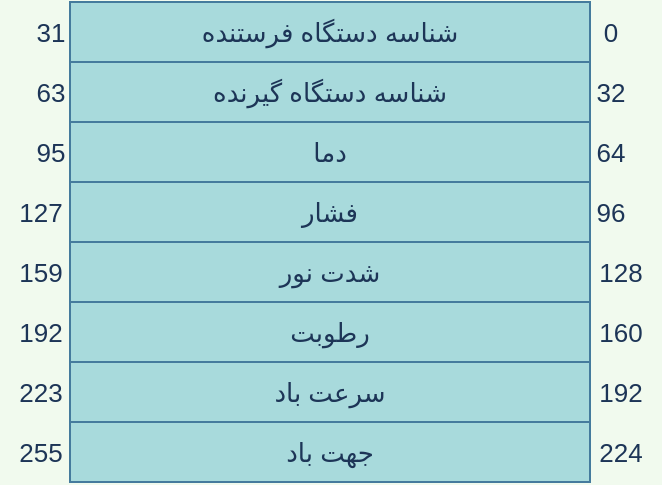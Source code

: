<mxfile version="13.7.9" type="device"><diagram id="DdK4FDCx0j2Pp8HMLk2k" name="Page-1"><mxGraphModel dx="599" dy="314" grid="1" gridSize="10" guides="1" tooltips="1" connect="1" arrows="1" fold="1" page="1" pageScale="1" pageWidth="850" pageHeight="1100" background="#F1FAEE" math="0" shadow="0"><root><mxCell id="0"/><mxCell id="1" parent="0"/><mxCell id="NUlO2L49hkpq0qwZgtal-1" value="شناسه دستگاه فرستنده" style="rounded=0;whiteSpace=wrap;html=1;fillColor=#A8DADC;strokeColor=#457B9D;fontColor=#1D3557;fontSize=13;" vertex="1" parent="1"><mxGeometry x="360" y="210" width="260" height="30" as="geometry"/></mxCell><mxCell id="NUlO2L49hkpq0qwZgtal-2" value="شناسه دستگاه گیرنده" style="rounded=0;whiteSpace=wrap;html=1;fillColor=#A8DADC;strokeColor=#457B9D;fontColor=#1D3557;fontSize=13;" vertex="1" parent="1"><mxGeometry x="360" y="240" width="260" height="30" as="geometry"/></mxCell><mxCell id="NUlO2L49hkpq0qwZgtal-3" value="دما" style="rounded=0;whiteSpace=wrap;html=1;fillColor=#A8DADC;strokeColor=#457B9D;fontColor=#1D3557;fontSize=13;" vertex="1" parent="1"><mxGeometry x="360" y="270" width="260" height="30" as="geometry"/></mxCell><mxCell id="NUlO2L49hkpq0qwZgtal-4" value="فشار" style="rounded=0;whiteSpace=wrap;html=1;fillColor=#A8DADC;strokeColor=#457B9D;fontColor=#1D3557;fontSize=13;" vertex="1" parent="1"><mxGeometry x="360" y="300" width="260" height="30" as="geometry"/></mxCell><mxCell id="NUlO2L49hkpq0qwZgtal-5" value="شدت نور" style="rounded=0;whiteSpace=wrap;html=1;fillColor=#A8DADC;strokeColor=#457B9D;fontColor=#1D3557;fontSize=13;" vertex="1" parent="1"><mxGeometry x="360" y="330" width="260" height="30" as="geometry"/></mxCell><mxCell id="NUlO2L49hkpq0qwZgtal-6" value="رطوبت" style="rounded=0;whiteSpace=wrap;html=1;fillColor=#A8DADC;strokeColor=#457B9D;fontColor=#1D3557;fontSize=13;" vertex="1" parent="1"><mxGeometry x="360" y="360" width="260" height="30" as="geometry"/></mxCell><mxCell id="NUlO2L49hkpq0qwZgtal-7" value="&lt;div style=&quot;font-size: 13px;&quot;&gt;سرعت باد&lt;/div&gt;" style="rounded=0;whiteSpace=wrap;html=1;fillColor=#A8DADC;strokeColor=#457B9D;fontColor=#1D3557;fontSize=13;" vertex="1" parent="1"><mxGeometry x="360" y="390" width="260" height="30" as="geometry"/></mxCell><mxCell id="NUlO2L49hkpq0qwZgtal-8" value="جهت باد" style="rounded=0;whiteSpace=wrap;html=1;fillColor=#A8DADC;strokeColor=#457B9D;fontColor=#1D3557;fontSize=13;" vertex="1" parent="1"><mxGeometry x="360" y="420" width="260" height="30" as="geometry"/></mxCell><mxCell id="NUlO2L49hkpq0qwZgtal-9" value="0" style="text;html=1;align=center;verticalAlign=middle;resizable=0;points=[];autosize=1;fontColor=#1D3557;fontSize=13;" vertex="1" parent="1"><mxGeometry x="620" y="215" width="20" height="20" as="geometry"/></mxCell><mxCell id="NUlO2L49hkpq0qwZgtal-10" value="31" style="text;html=1;align=center;verticalAlign=middle;resizable=0;points=[];autosize=1;fontColor=#1D3557;fontSize=13;" vertex="1" parent="1"><mxGeometry x="335" y="215" width="30" height="20" as="geometry"/></mxCell><mxCell id="NUlO2L49hkpq0qwZgtal-11" value="32" style="text;html=1;align=center;verticalAlign=middle;resizable=0;points=[];autosize=1;fontColor=#1D3557;fontSize=13;" vertex="1" parent="1"><mxGeometry x="615" y="245" width="30" height="20" as="geometry"/></mxCell><mxCell id="NUlO2L49hkpq0qwZgtal-12" value="64" style="text;html=1;align=center;verticalAlign=middle;resizable=0;points=[];autosize=1;fontColor=#1D3557;fontSize=13;" vertex="1" parent="1"><mxGeometry x="615" y="275" width="30" height="20" as="geometry"/></mxCell><mxCell id="NUlO2L49hkpq0qwZgtal-13" value="96" style="text;html=1;align=center;verticalAlign=middle;resizable=0;points=[];autosize=1;fontColor=#1D3557;fontSize=13;" vertex="1" parent="1"><mxGeometry x="615" y="305" width="30" height="20" as="geometry"/></mxCell><mxCell id="NUlO2L49hkpq0qwZgtal-14" value="128" style="text;html=1;align=center;verticalAlign=middle;resizable=0;points=[];autosize=1;fontColor=#1D3557;fontSize=13;" vertex="1" parent="1"><mxGeometry x="615" y="335" width="40" height="20" as="geometry"/></mxCell><mxCell id="NUlO2L49hkpq0qwZgtal-15" value="160" style="text;html=1;align=center;verticalAlign=middle;resizable=0;points=[];autosize=1;fontColor=#1D3557;fontSize=13;" vertex="1" parent="1"><mxGeometry x="615" y="365" width="40" height="20" as="geometry"/></mxCell><mxCell id="NUlO2L49hkpq0qwZgtal-16" value="192" style="text;html=1;align=center;verticalAlign=middle;resizable=0;points=[];autosize=1;fontColor=#1D3557;fontSize=13;" vertex="1" parent="1"><mxGeometry x="615" y="395" width="40" height="20" as="geometry"/></mxCell><mxCell id="NUlO2L49hkpq0qwZgtal-17" value="224" style="text;html=1;align=center;verticalAlign=middle;resizable=0;points=[];autosize=1;fontColor=#1D3557;fontSize=13;" vertex="1" parent="1"><mxGeometry x="615" y="425" width="40" height="20" as="geometry"/></mxCell><mxCell id="NUlO2L49hkpq0qwZgtal-18" value="63" style="text;html=1;align=center;verticalAlign=middle;resizable=0;points=[];autosize=1;fontColor=#1D3557;fontSize=13;" vertex="1" parent="1"><mxGeometry x="335" y="245" width="30" height="20" as="geometry"/></mxCell><mxCell id="NUlO2L49hkpq0qwZgtal-19" value="95" style="text;html=1;align=center;verticalAlign=middle;resizable=0;points=[];autosize=1;fontColor=#1D3557;fontSize=13;" vertex="1" parent="1"><mxGeometry x="335" y="275" width="30" height="20" as="geometry"/></mxCell><mxCell id="NUlO2L49hkpq0qwZgtal-20" value="127" style="text;html=1;align=center;verticalAlign=middle;resizable=0;points=[];autosize=1;fontColor=#1D3557;fontSize=13;" vertex="1" parent="1"><mxGeometry x="325" y="305" width="40" height="20" as="geometry"/></mxCell><mxCell id="NUlO2L49hkpq0qwZgtal-21" value="159" style="text;html=1;align=center;verticalAlign=middle;resizable=0;points=[];autosize=1;fontColor=#1D3557;fontSize=13;" vertex="1" parent="1"><mxGeometry x="325" y="335" width="40" height="20" as="geometry"/></mxCell><mxCell id="NUlO2L49hkpq0qwZgtal-22" value="192" style="text;html=1;align=center;verticalAlign=middle;resizable=0;points=[];autosize=1;fontColor=#1D3557;fontSize=13;" vertex="1" parent="1"><mxGeometry x="325" y="365" width="40" height="20" as="geometry"/></mxCell><mxCell id="NUlO2L49hkpq0qwZgtal-23" value="223" style="text;html=1;align=center;verticalAlign=middle;resizable=0;points=[];autosize=1;fontColor=#1D3557;fontSize=13;" vertex="1" parent="1"><mxGeometry x="325" y="395" width="40" height="20" as="geometry"/></mxCell><mxCell id="NUlO2L49hkpq0qwZgtal-24" value="255" style="text;html=1;align=center;verticalAlign=middle;resizable=0;points=[];autosize=1;fontColor=#1D3557;fontSize=13;" vertex="1" parent="1"><mxGeometry x="325" y="425" width="40" height="20" as="geometry"/></mxCell></root></mxGraphModel></diagram></mxfile>